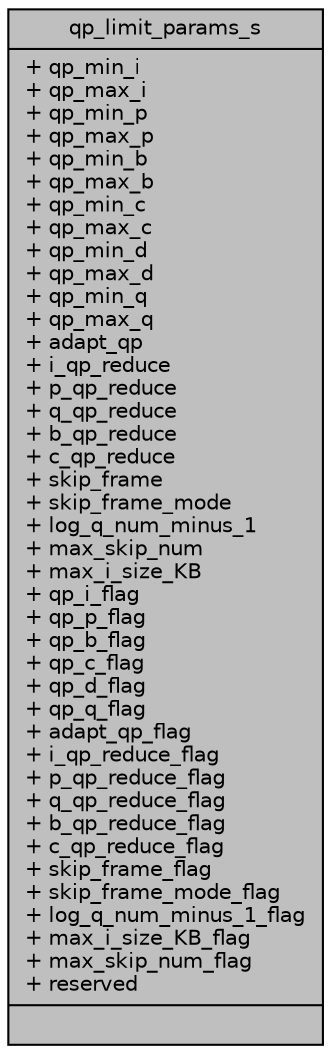 digraph "qp_limit_params_s"
{
 // INTERACTIVE_SVG=YES
 // LATEX_PDF_SIZE
  bgcolor="transparent";
  edge [fontname="Helvetica",fontsize="10",labelfontname="Helvetica",labelfontsize="10"];
  node [fontname="Helvetica",fontsize="10",shape=record];
  Node1 [label="{qp_limit_params_s\n|+ qp_min_i\l+ qp_max_i\l+ qp_min_p\l+ qp_max_p\l+ qp_min_b\l+ qp_max_b\l+ qp_min_c\l+ qp_max_c\l+ qp_min_d\l+ qp_max_d\l+ qp_min_q\l+ qp_max_q\l+ adapt_qp\l+ i_qp_reduce\l+ p_qp_reduce\l+ q_qp_reduce\l+ b_qp_reduce\l+ c_qp_reduce\l+ skip_frame\l+ skip_frame_mode\l+ log_q_num_minus_1\l+ max_skip_num\l+ max_i_size_KB\l+ qp_i_flag\l+ qp_p_flag\l+ qp_b_flag\l+ qp_c_flag\l+ qp_d_flag\l+ qp_q_flag\l+ adapt_qp_flag\l+ i_qp_reduce_flag\l+ p_qp_reduce_flag\l+ q_qp_reduce_flag\l+ b_qp_reduce_flag\l+ c_qp_reduce_flag\l+ skip_frame_flag\l+ skip_frame_mode_flag\l+ log_q_num_minus_1_flag\l+ max_i_size_KB_flag\l+ max_skip_num_flag\l+ reserved\l|}",height=0.2,width=0.4,color="black", fillcolor="grey75", style="filled", fontcolor="black",tooltip=" "];
}
